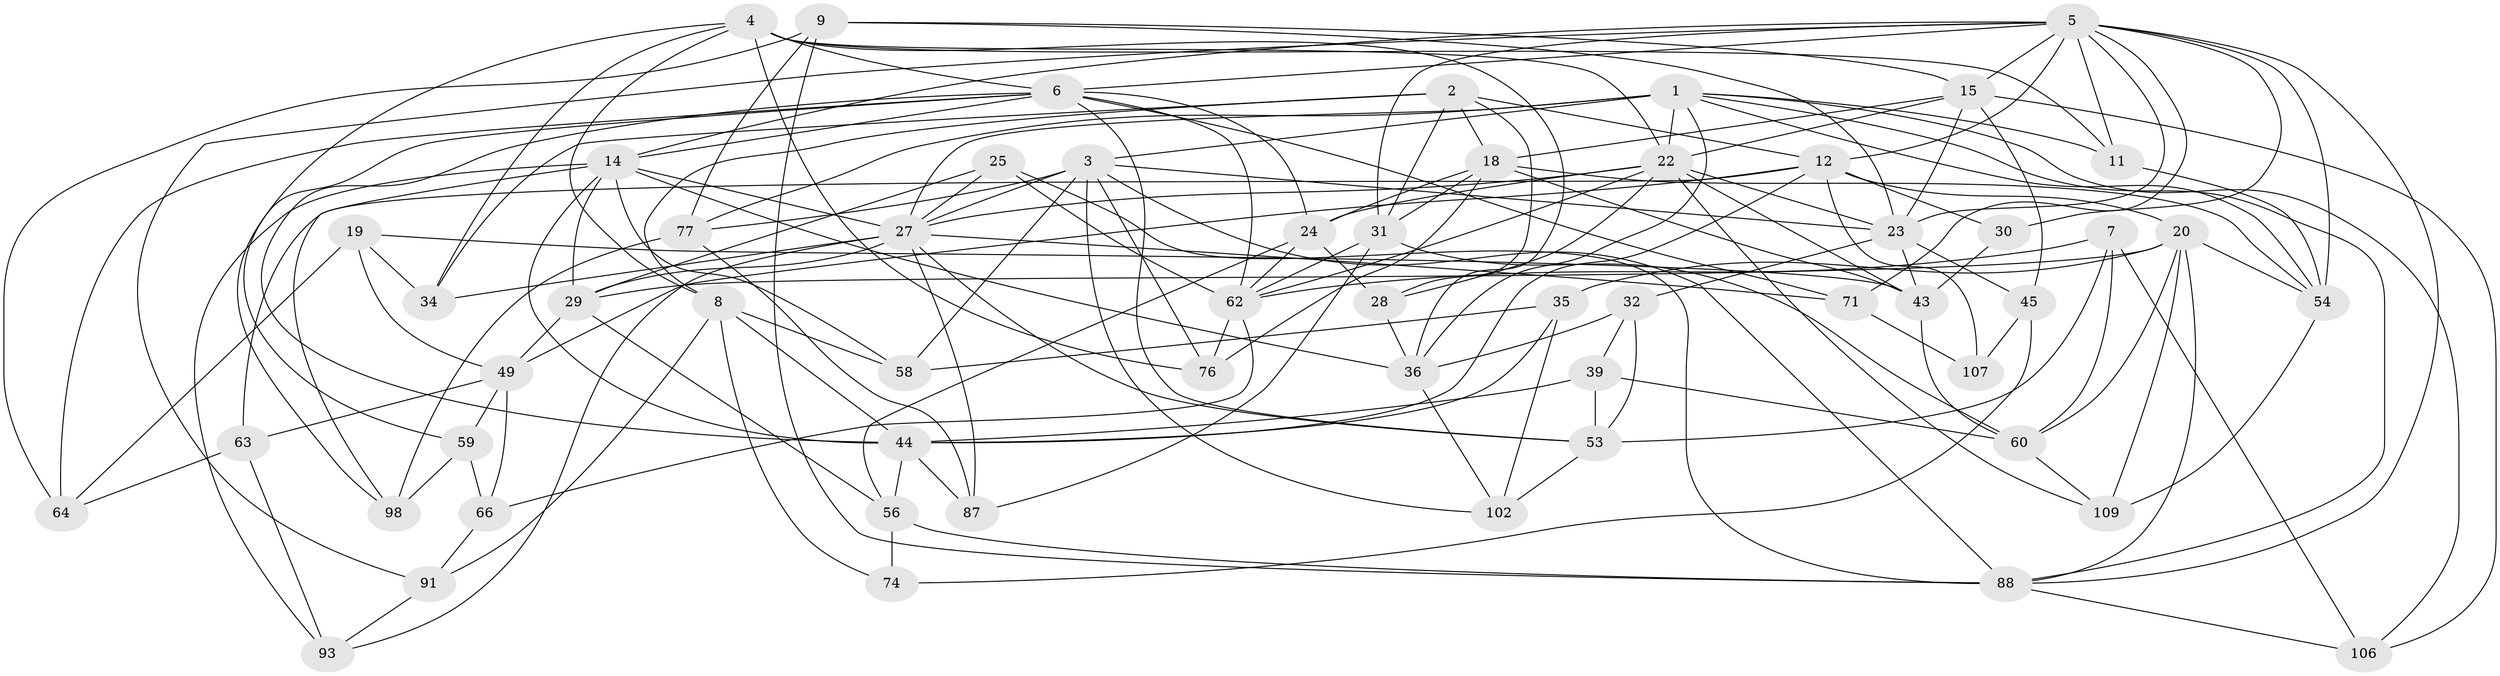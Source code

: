 // original degree distribution, {4: 1.0}
// Generated by graph-tools (version 1.1) at 2025/20/03/04/25 18:20:32]
// undirected, 57 vertices, 162 edges
graph export_dot {
graph [start="1"]
  node [color=gray90,style=filled];
  1 [super="+70+55+100"];
  2 [super="+68"];
  3 [super="+111+37"];
  4 [super="+92+75"];
  5 [super="+48+13+10"];
  6 [super="+41+112+65"];
  7;
  8 [super="+33"];
  9 [super="+17"];
  11;
  12 [super="+90+21"];
  14 [super="+16"];
  15 [super="+38"];
  18 [super="+89"];
  19;
  20 [super="+52"];
  22 [super="+47+61"];
  23 [super="+99"];
  24 [super="+69"];
  25;
  27 [super="+40+81"];
  28;
  29 [super="+46"];
  30;
  31 [super="+94"];
  32;
  34;
  35;
  36 [super="+105"];
  39;
  43 [super="+51"];
  44 [super="+80+95"];
  45;
  49 [super="+50"];
  53 [super="+72"];
  54 [super="+83"];
  56 [super="+103"];
  58;
  59;
  60 [super="+86"];
  62 [super="+82+96"];
  63;
  64;
  66;
  71;
  74;
  76;
  77 [super="+78"];
  87;
  88 [super="+104+108"];
  91;
  93;
  98;
  102;
  106;
  107;
  109;
  1 -- 22;
  1 -- 11;
  1 -- 36;
  1 -- 77;
  1 -- 54;
  1 -- 88;
  1 -- 106;
  1 -- 27 [weight=2];
  1 -- 3;
  2 -- 28;
  2 -- 8;
  2 -- 18;
  2 -- 34;
  2 -- 31;
  2 -- 12;
  3 -- 76;
  3 -- 77;
  3 -- 23;
  3 -- 88;
  3 -- 27;
  3 -- 58;
  3 -- 102;
  4 -- 22;
  4 -- 76;
  4 -- 11;
  4 -- 59;
  4 -- 36;
  4 -- 34;
  4 -- 8;
  4 -- 6;
  5 -- 54;
  5 -- 91;
  5 -- 71;
  5 -- 30 [weight=2];
  5 -- 15;
  5 -- 12;
  5 -- 6;
  5 -- 23;
  5 -- 14 [weight=2];
  5 -- 88;
  5 -- 11;
  5 -- 31;
  6 -- 71;
  6 -- 64;
  6 -- 98;
  6 -- 53;
  6 -- 62;
  6 -- 24;
  6 -- 44;
  6 -- 14;
  7 -- 106;
  7 -- 53;
  7 -- 60;
  7 -- 62;
  8 -- 74;
  8 -- 44;
  8 -- 58;
  8 -- 91;
  9 -- 77 [weight=2];
  9 -- 15;
  9 -- 64;
  9 -- 88;
  9 -- 23;
  11 -- 54;
  12 -- 49;
  12 -- 107 [weight=2];
  12 -- 20 [weight=2];
  12 -- 30;
  12 -- 44;
  12 -- 63;
  14 -- 93;
  14 -- 58;
  14 -- 98;
  14 -- 36;
  14 -- 44;
  14 -- 27;
  14 -- 29;
  15 -- 18 [weight=2];
  15 -- 106;
  15 -- 22;
  15 -- 45;
  15 -- 23;
  18 -- 24;
  18 -- 31;
  18 -- 43;
  18 -- 76;
  18 -- 54;
  19 -- 49;
  19 -- 43;
  19 -- 64;
  19 -- 34;
  20 -- 109;
  20 -- 35;
  20 -- 29;
  20 -- 88;
  20 -- 60;
  20 -- 54;
  22 -- 109;
  22 -- 62;
  22 -- 23;
  22 -- 24;
  22 -- 27;
  22 -- 43;
  22 -- 28;
  23 -- 32;
  23 -- 43;
  23 -- 45;
  24 -- 62;
  24 -- 28;
  24 -- 56;
  25 -- 88;
  25 -- 29;
  25 -- 27;
  25 -- 62;
  27 -- 34;
  27 -- 93;
  27 -- 53;
  27 -- 87;
  27 -- 71;
  27 -- 29;
  28 -- 36;
  29 -- 56;
  29 -- 49;
  30 -- 43;
  31 -- 60;
  31 -- 62;
  31 -- 87;
  32 -- 39;
  32 -- 53;
  32 -- 36;
  35 -- 102;
  35 -- 58;
  35 -- 44;
  36 -- 102;
  39 -- 60;
  39 -- 53;
  39 -- 44;
  43 -- 60;
  44 -- 56;
  44 -- 87;
  45 -- 74;
  45 -- 107;
  49 -- 66;
  49 -- 59;
  49 -- 63;
  53 -- 102;
  54 -- 109;
  56 -- 74 [weight=2];
  56 -- 88;
  59 -- 66;
  59 -- 98;
  60 -- 109;
  62 -- 76;
  62 -- 66;
  63 -- 93;
  63 -- 64;
  66 -- 91;
  71 -- 107;
  77 -- 87;
  77 -- 98;
  88 -- 106;
  91 -- 93;
}
